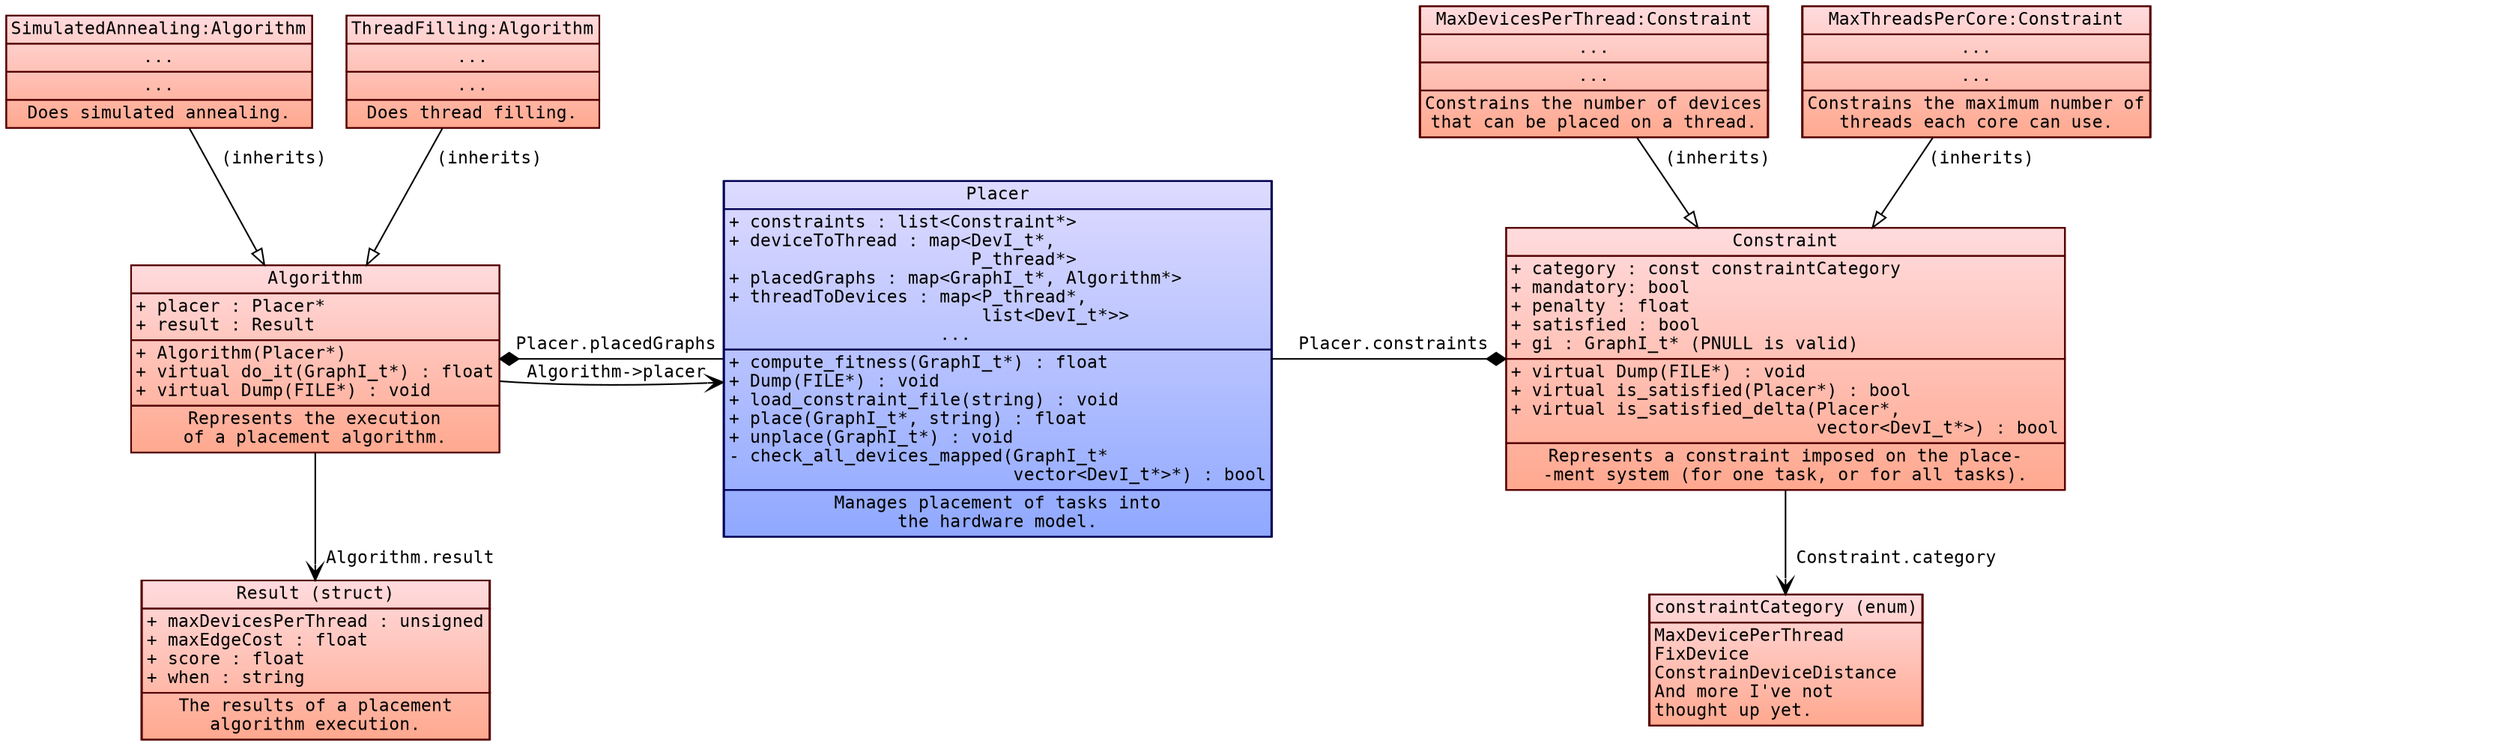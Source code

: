 digraph G {
    fontname="Inconsolata";
    fontsize=11;
    margin=0;
    nodesep=0.3;
    rankdir="UD";
    ranksep=0.2;

    /* Class definitions (as graph nodes) */
    node[color="#000055",
         fillcolor="#DEDBFF:#8FA8FF",
         fontname="Inconsolata",
         fontsize=11,
         gradientangle=270,
         margin=0,
         shape="rect",
         style="filled"];

    Placer[label=<<TABLE BORDER="0" CELLBORDER="1" CELLSPACING="0">
<TR><TD>Placer</TD></TR>
<TR><TD ALIGN="LEFT">
+ constraints : list&lt;Constraint*&gt;<BR ALIGN="LEFT"/>
+ deviceToThread : map&lt;DevI_t*,<BR ALIGN="LEFT"/>
                       P_thread*&gt;<BR ALIGN="LEFT"/>
+ placedGraphs : map&lt;GraphI_t*, Algorithm*&gt;<BR ALIGN="LEFT"/>
+ threadToDevices : map&lt;P_thread*,<BR ALIGN="LEFT"/>
                        list&lt;DevI_t*&gt;&gt;<BR ALIGN="LEFT"/>
...<BR ALIGN="TEXT"/>
</TD></TR>
<TR><TD ALIGN="LEFT">
+ compute_fitness(GraphI_t*) : float<BR ALIGN="LEFT"/>
+ Dump(FILE*) : void<BR ALIGN="LEFT"/>
+ load_constraint_file(string) : void<BR ALIGN="LEFT"/>
+ place(GraphI_t*, string) : float<BR ALIGN="LEFT"/>
+ unplace(GraphI_t*) : void<BR ALIGN="LEFT"/>
- check_all_devices_mapped(GraphI_t*<BR ALIGN="LEFT"/>
                           vector&lt;DevI_t*&gt;*) : bool<BR ALIGN="LEFT"/>
</TD></TR>
<TR><TD ALIGN="TEXT">
Manages placement of tasks into<BR ALIGN="TEXT"/>
the hardware model.
</TD></TR></TABLE>>];

    node[color="#550000",
         fillcolor="#FFDBDE:#FFA88F"]

    MaxDevicesPerThread[label=<<TABLE BORDER="0" CELLBORDER="1" CELLSPACING="0">
<TR><TD>MaxDevicesPerThread:Constraint</TD></TR>
<TR><TD ALIGN="TEXT">
...<BR ALIGN="TEXT"/>
</TD></TR>
<TR><TD ALIGN="TEXT">
...<BR ALIGN="TEXT"/>
</TD></TR>
<TR><TD ALIGN="TEXT">
Constrains the number of devices<BR ALIGN="TEXT"/>
that can be placed on a thread.<BR ALIGN="TEXT"/>
</TD></TR></TABLE>>];

    Constraint[label=<<TABLE BORDER="0" CELLBORDER="1" CELLSPACING="0">
<TR><TD>Constraint</TD></TR>
<TR><TD ALIGN="LEFT">
+ category : const constraintCategory<BR ALIGN="LEFT"/>
+ mandatory: bool<BR ALIGN="LEFT"/>
+ penalty : float<BR ALIGN="LEFT"/>
+ satisfied : bool<BR ALIGN="LEFT"/>
+ gi : GraphI_t* (PNULL is valid)<BR ALIGN="LEFT"/>
</TD></TR>
<TR><TD ALIGN="LEFT">
+ virtual Dump(FILE*) : void<BR ALIGN="LEFT"/>
+ virtual is_satisfied(Placer*) : bool<BR ALIGN="LEFT"/>
+ virtual is_satisfied_delta(Placer*,<BR ALIGN="LEFT"/>
                             vector&lt;DevI_t*&gt;) : bool<BR ALIGN="LEFT"/>
</TD></TR>
<TR><TD ALIGN="TEXT">
Represents a constraint imposed on the place-<BR ALIGN="TEXT"/>
-ment system (for one task, or for all tasks).<BR ALIGN="TEXT"/>
</TD></TR></TABLE>>];

    placeholder_1[style="invis"];
    placeholder_2[style="invis"];

    constraintCategory[label=<<TABLE BORDER="0" CELLBORDER="1" CELLSPACING="0">
<TR><TD>constraintCategory (enum)</TD></TR>
<TR><TD ALIGN="LEFT">
MaxDevicePerThread<BR ALIGN="LEFT"/>
FixDevice<BR ALIGN="LEFT"/>
ConstrainDeviceDistance<BR ALIGN="LEFT"/>
And more I've not<BR ALIGN="LEFT"/>
thought up yet.<BR ALIGN="LEFT"/>
</TD></TR></TABLE>>];

    MaxThreadsPerCore[label=<<TABLE BORDER="0" CELLBORDER="1" CELLSPACING="0">
<TR><TD>MaxThreadsPerCore:Constraint</TD></TR>
<TR><TD ALIGN="TEXT">
...<BR ALIGN="TEXT"/>
</TD></TR>
<TR><TD ALIGN="TEXT">
...<BR ALIGN="TEXT"/>
</TD></TR>
<TR><TD ALIGN="TEXT">
Constrains the maximum number of<BR ALIGN="TEXT"/>
threads each core can use.<BR ALIGN="TEXT"/>
</TD></TR></TABLE>>];

    Algorithm[label=<<TABLE BORDER="0" CELLBORDER="1" CELLSPACING="0">
<TR><TD>Algorithm</TD></TR>
<TR><TD ALIGN="LEFT">
+ placer : Placer*<BR ALIGN="LEFT"/>
+ result : Result<BR ALIGN="LEFT"/>
</TD></TR>
<TR><TD ALIGN="LEFT">
+ Algorithm(Placer*)<BR ALIGN="LEFT"/>
+ virtual do_it(GraphI_t*) : float<BR ALIGN="LEFT"/>
+ virtual Dump(FILE*) : void<BR ALIGN="LEFT"/>
</TD></TR>
<TR><TD ALIGN="TEXT">
Represents the execution<BR ALIGN="TEXT"/>
of a placement algorithm.<BR ALIGN="TEXT"/>
</TD></TR></TABLE>>];

    Result[label=<<TABLE BORDER="0" CELLBORDER="1" CELLSPACING="0">
<TR><TD>Result (struct)</TD></TR>
<TR><TD ALIGN="LEFT">
+ maxDevicesPerThread : unsigned<BR ALIGN="LEFT"/>
+ maxEdgeCost : float<BR ALIGN="LEFT"/>
+ score : float<BR ALIGN="LEFT"/>
+ when : string<BR ALIGN="LEFT"/>
</TD></TR>
<TR><TD ALIGN="TEXT">
The results of a placement<BR ALIGN="TEXT"/>
algorithm execution.<BR ALIGN="TEXT"/>
</TD></TR></TABLE>>];

    SimulatedAnnealing[label=<<TABLE BORDER="0" CELLBORDER="1" CELLSPACING="0">
<TR><TD>SimulatedAnnealing:Algorithm</TD></TR>
<TR><TD ALIGN="TEXT">
...<BR ALIGN="TEXT"/>
</TD></TR>
<TR><TD ALIGN="TEXT">
...<BR ALIGN="TEXT"/>
</TD></TR>
<TR><TD ALIGN="TEXT">
Does simulated annealing.<BR ALIGN="TEXT"/>
</TD></TR></TABLE>>];

    ThreadFilling[label=<<TABLE BORDER="0" CELLBORDER="1" CELLSPACING="0">
<TR><TD>ThreadFilling:Algorithm</TD></TR>
<TR><TD ALIGN="TEXT">
...<BR ALIGN="TEXT"/>
</TD></TR>
<TR><TD ALIGN="TEXT">
...<BR ALIGN="TEXT"/>
</TD></TR>
<TR><TD ALIGN="TEXT">
Does thread filling.<BR ALIGN="TEXT"/>
</TD></TR></TABLE>>];

    /* Relationship definitions (as graph edges) */
    edge[color="#000000",
         fontname="Inconsolata",
         fontsize=11];

    /* Containment. */
    {edge[arrowhead="vee"];
        Constraint -> constraintCategory[label=" Constraint.category"];
        Algorithm -> Result[label=" Algorithm.result"];
        Algorithm -> Placer[label=" Algorithm->placer"];
    }

    /* One-to-many relationships in a separate block. */
    {edge[arrowhead="diamond"];
        Placer -> Constraint[label=" Placer.constraints", constraint="false"];
        Placer -> Algorithm[label=" Placer.placedGraphs", constraint="false"];
    }

    /* Inheritance */
    {edge[arrowhead="onormal", label=" (inherits)"];
        ThreadFilling -> Algorithm;
        SimulatedAnnealing -> Algorithm;
        MaxThreadsPerCore -> Constraint;
        MaxDevicesPerThread -> Constraint;
    }

    /* Rank hackery */
    {rank="same";
        Algorithm -> Placer -> Constraint [style="invis"];
        rankdir="LR";
    }
}
